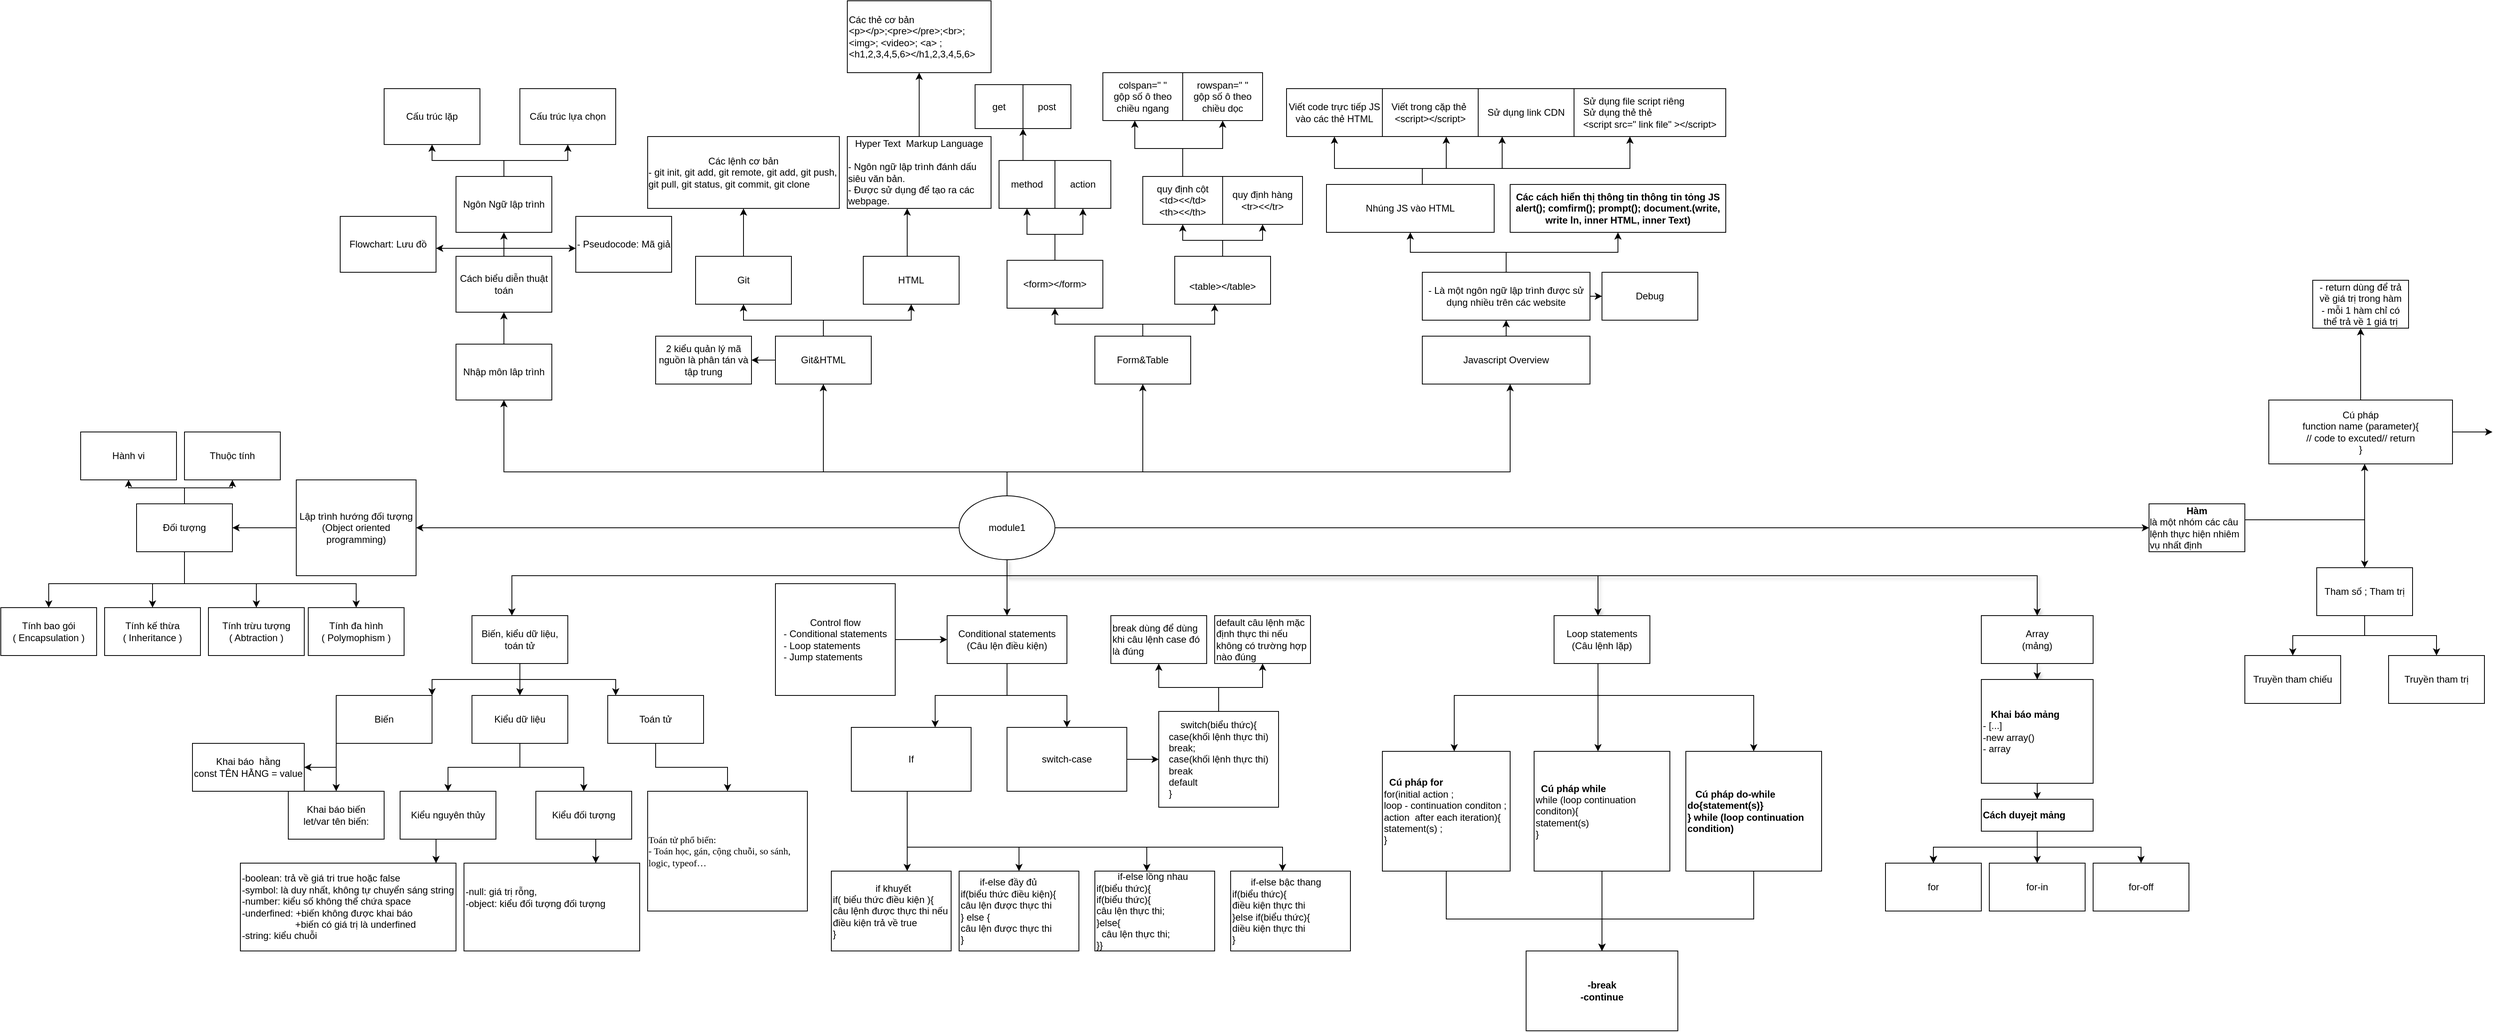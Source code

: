 <mxfile version="14.5.0" type="device"><diagram id="dArQ06F05FRKb3-fOJso" name="Page-1"><mxGraphModel dx="1449" dy="1439" grid="1" gridSize="10" guides="1" tooltips="1" connect="1" arrows="1" fold="1" page="1" pageScale="1" pageWidth="850" pageHeight="1100" math="0" shadow="0"><root><mxCell id="0"/><mxCell id="1" parent="0"/><mxCell id="R5yWbUjBf2qRAXu1bmYj-3" value="" style="edgeStyle=orthogonalEdgeStyle;rounded=0;orthogonalLoop=1;jettySize=auto;html=1;" parent="1" source="R5yWbUjBf2qRAXu1bmYj-1" target="R5yWbUjBf2qRAXu1bmYj-2" edge="1"><mxGeometry relative="1" as="geometry"><Array as="points"><mxPoint x="410" y="430"/><mxPoint x="-220" y="430"/></Array></mxGeometry></mxCell><mxCell id="R5yWbUjBf2qRAXu1bmYj-7" value="" style="edgeStyle=orthogonalEdgeStyle;rounded=0;orthogonalLoop=1;jettySize=auto;html=1;" parent="1" source="R5yWbUjBf2qRAXu1bmYj-1" target="R5yWbUjBf2qRAXu1bmYj-6" edge="1"><mxGeometry relative="1" as="geometry"><Array as="points"><mxPoint x="410" y="430"/><mxPoint x="180" y="430"/></Array></mxGeometry></mxCell><mxCell id="okKQP7xe0A7Np5hLxcys-2" value="" style="edgeStyle=orthogonalEdgeStyle;rounded=0;orthogonalLoop=1;jettySize=auto;html=1;" parent="1" source="R5yWbUjBf2qRAXu1bmYj-1" target="okKQP7xe0A7Np5hLxcys-1" edge="1"><mxGeometry relative="1" as="geometry"><Array as="points"><mxPoint x="410" y="430"/><mxPoint x="580" y="430"/></Array></mxGeometry></mxCell><mxCell id="MzMRwrDEU3SbGuACU7ce-7" value="" style="edgeStyle=orthogonalEdgeStyle;rounded=0;orthogonalLoop=1;jettySize=auto;html=1;" parent="1" source="R5yWbUjBf2qRAXu1bmYj-1" target="MzMRwrDEU3SbGuACU7ce-6" edge="1"><mxGeometry relative="1" as="geometry"><Array as="points"><mxPoint x="410" y="430"/><mxPoint x="1040" y="430"/></Array></mxGeometry></mxCell><mxCell id="MzMRwrDEU3SbGuACU7ce-27" value="" style="edgeStyle=orthogonalEdgeStyle;rounded=0;orthogonalLoop=1;jettySize=auto;html=1;" parent="1" source="R5yWbUjBf2qRAXu1bmYj-1" target="MzMRwrDEU3SbGuACU7ce-26" edge="1"><mxGeometry relative="1" as="geometry"><Array as="points"><mxPoint x="410" y="560"/><mxPoint x="-210" y="560"/></Array></mxGeometry></mxCell><mxCell id="HvdvP5J2r8VKCuPf4MH--2" value="" style="edgeStyle=orthogonalEdgeStyle;rounded=0;orthogonalLoop=1;jettySize=auto;html=1;" parent="1" source="R5yWbUjBf2qRAXu1bmYj-1" target="HvdvP5J2r8VKCuPf4MH--1" edge="1"><mxGeometry relative="1" as="geometry"><Array as="points"><mxPoint x="410" y="640"/><mxPoint x="410" y="640"/></Array></mxGeometry></mxCell><mxCell id="HvdvP5J2r8VKCuPf4MH--30" value="" style="edgeStyle=orthogonalEdgeStyle;rounded=0;orthogonalLoop=1;jettySize=auto;html=1;shadow=1;" parent="1" source="R5yWbUjBf2qRAXu1bmYj-1" target="HvdvP5J2r8VKCuPf4MH--29" edge="1"><mxGeometry relative="1" as="geometry"><Array as="points"><mxPoint x="410" y="560"/><mxPoint x="1150" y="560"/></Array></mxGeometry></mxCell><mxCell id="f7xHSMohINSbOiRz0e34-20" value="" style="edgeStyle=orthogonalEdgeStyle;rounded=0;orthogonalLoop=1;jettySize=auto;html=1;shadow=1;" parent="1" source="R5yWbUjBf2qRAXu1bmYj-1" target="f7xHSMohINSbOiRz0e34-19" edge="1"><mxGeometry relative="1" as="geometry"><Array as="points"><mxPoint x="410" y="560"/><mxPoint x="1700" y="560"/></Array></mxGeometry></mxCell><mxCell id="WXVWJ0nkDpUgSFsUFDf3-12" value="" style="edgeStyle=orthogonalEdgeStyle;rounded=0;orthogonalLoop=1;jettySize=auto;html=1;" parent="1" source="R5yWbUjBf2qRAXu1bmYj-1" target="WXVWJ0nkDpUgSFsUFDf3-11" edge="1"><mxGeometry relative="1" as="geometry"/></mxCell><mxCell id="WXVWJ0nkDpUgSFsUFDf3-17" value="" style="edgeStyle=orthogonalEdgeStyle;rounded=0;orthogonalLoop=1;jettySize=auto;html=1;" parent="1" source="R5yWbUjBf2qRAXu1bmYj-1" target="WXVWJ0nkDpUgSFsUFDf3-16" edge="1"><mxGeometry relative="1" as="geometry"/></mxCell><mxCell id="R5yWbUjBf2qRAXu1bmYj-1" value="module1" style="ellipse;whiteSpace=wrap;html=1;" parent="1" vertex="1"><mxGeometry x="350" y="460" width="120" height="80" as="geometry"/></mxCell><mxCell id="R5yWbUjBf2qRAXu1bmYj-9" value="" style="edgeStyle=orthogonalEdgeStyle;rounded=0;orthogonalLoop=1;jettySize=auto;html=1;" parent="1" source="R5yWbUjBf2qRAXu1bmYj-2" target="R5yWbUjBf2qRAXu1bmYj-8" edge="1"><mxGeometry relative="1" as="geometry"/></mxCell><mxCell id="R5yWbUjBf2qRAXu1bmYj-2" value="Nhập môn lâp trình" style="whiteSpace=wrap;html=1;" parent="1" vertex="1"><mxGeometry x="-280" y="270" width="120" height="70" as="geometry"/></mxCell><mxCell id="R5yWbUjBf2qRAXu1bmYj-24" value="" style="edgeStyle=orthogonalEdgeStyle;rounded=0;orthogonalLoop=1;jettySize=auto;html=1;" parent="1" source="R5yWbUjBf2qRAXu1bmYj-6" target="R5yWbUjBf2qRAXu1bmYj-23" edge="1"><mxGeometry relative="1" as="geometry"/></mxCell><mxCell id="R5yWbUjBf2qRAXu1bmYj-26" value="" style="edgeStyle=orthogonalEdgeStyle;rounded=0;orthogonalLoop=1;jettySize=auto;html=1;" parent="1" source="R5yWbUjBf2qRAXu1bmYj-6" target="R5yWbUjBf2qRAXu1bmYj-25" edge="1"><mxGeometry relative="1" as="geometry"/></mxCell><mxCell id="R5yWbUjBf2qRAXu1bmYj-28" value="" style="edgeStyle=orthogonalEdgeStyle;rounded=0;orthogonalLoop=1;jettySize=auto;html=1;" parent="1" source="R5yWbUjBf2qRAXu1bmYj-6" target="R5yWbUjBf2qRAXu1bmYj-27" edge="1"><mxGeometry relative="1" as="geometry"/></mxCell><mxCell id="R5yWbUjBf2qRAXu1bmYj-6" value="Git&amp;amp;HTML" style="whiteSpace=wrap;html=1;" parent="1" vertex="1"><mxGeometry x="120" y="260" width="120" height="60" as="geometry"/></mxCell><mxCell id="R5yWbUjBf2qRAXu1bmYj-13" value="" style="edgeStyle=orthogonalEdgeStyle;rounded=0;orthogonalLoop=1;jettySize=auto;html=1;" parent="1" source="R5yWbUjBf2qRAXu1bmYj-8" target="R5yWbUjBf2qRAXu1bmYj-12" edge="1"><mxGeometry relative="1" as="geometry"><Array as="points"><mxPoint x="-220" y="150"/></Array></mxGeometry></mxCell><mxCell id="R5yWbUjBf2qRAXu1bmYj-15" value="" style="edgeStyle=orthogonalEdgeStyle;rounded=0;orthogonalLoop=1;jettySize=auto;html=1;" parent="1" source="R5yWbUjBf2qRAXu1bmYj-8" target="R5yWbUjBf2qRAXu1bmYj-14" edge="1"><mxGeometry relative="1" as="geometry"/></mxCell><mxCell id="R5yWbUjBf2qRAXu1bmYj-17" value="" style="edgeStyle=orthogonalEdgeStyle;rounded=0;orthogonalLoop=1;jettySize=auto;html=1;" parent="1" source="R5yWbUjBf2qRAXu1bmYj-8" target="R5yWbUjBf2qRAXu1bmYj-16" edge="1"><mxGeometry relative="1" as="geometry"><Array as="points"><mxPoint x="-220" y="150"/></Array></mxGeometry></mxCell><mxCell id="R5yWbUjBf2qRAXu1bmYj-8" value="Cách biểu diễn thuật toán" style="whiteSpace=wrap;html=1;" parent="1" vertex="1"><mxGeometry x="-280" y="160" width="120" height="70" as="geometry"/></mxCell><mxCell id="R5yWbUjBf2qRAXu1bmYj-12" value="Flowchart: Lưu đồ" style="whiteSpace=wrap;html=1;" parent="1" vertex="1"><mxGeometry x="-425" y="110" width="120" height="70" as="geometry"/></mxCell><mxCell id="R5yWbUjBf2qRAXu1bmYj-19" value="" style="edgeStyle=orthogonalEdgeStyle;rounded=0;orthogonalLoop=1;jettySize=auto;html=1;" parent="1" source="R5yWbUjBf2qRAXu1bmYj-14" target="R5yWbUjBf2qRAXu1bmYj-18" edge="1"><mxGeometry relative="1" as="geometry"/></mxCell><mxCell id="R5yWbUjBf2qRAXu1bmYj-22" value="" style="edgeStyle=orthogonalEdgeStyle;rounded=0;orthogonalLoop=1;jettySize=auto;html=1;" parent="1" source="R5yWbUjBf2qRAXu1bmYj-14" target="R5yWbUjBf2qRAXu1bmYj-21" edge="1"><mxGeometry relative="1" as="geometry"/></mxCell><mxCell id="R5yWbUjBf2qRAXu1bmYj-14" value="Ngôn Ngữ lập trình" style="whiteSpace=wrap;html=1;" parent="1" vertex="1"><mxGeometry x="-280" y="60" width="120" height="70" as="geometry"/></mxCell><mxCell id="R5yWbUjBf2qRAXu1bmYj-16" value="- Pseudocode: Mã giả" style="whiteSpace=wrap;html=1;" parent="1" vertex="1"><mxGeometry x="-130" y="110" width="120" height="70" as="geometry"/></mxCell><mxCell id="R5yWbUjBf2qRAXu1bmYj-18" value="Cấu trúc lặp" style="whiteSpace=wrap;html=1;" parent="1" vertex="1"><mxGeometry x="-370" y="-50" width="120" height="70" as="geometry"/></mxCell><mxCell id="R5yWbUjBf2qRAXu1bmYj-21" value="Cấu trúc lựa chọn" style="whiteSpace=wrap;html=1;" parent="1" vertex="1"><mxGeometry x="-200" y="-50" width="120" height="70" as="geometry"/></mxCell><mxCell id="R5yWbUjBf2qRAXu1bmYj-30" value="" style="edgeStyle=orthogonalEdgeStyle;rounded=0;orthogonalLoop=1;jettySize=auto;html=1;" parent="1" source="R5yWbUjBf2qRAXu1bmYj-23" target="R5yWbUjBf2qRAXu1bmYj-29" edge="1"><mxGeometry relative="1" as="geometry"/></mxCell><mxCell id="R5yWbUjBf2qRAXu1bmYj-23" value="Git" style="whiteSpace=wrap;html=1;" parent="1" vertex="1"><mxGeometry x="20" y="160" width="120" height="60" as="geometry"/></mxCell><mxCell id="R5yWbUjBf2qRAXu1bmYj-32" value="" style="edgeStyle=orthogonalEdgeStyle;rounded=0;orthogonalLoop=1;jettySize=auto;html=1;" parent="1" source="R5yWbUjBf2qRAXu1bmYj-25" target="R5yWbUjBf2qRAXu1bmYj-31" edge="1"><mxGeometry relative="1" as="geometry"><Array as="points"><mxPoint x="285" y="150"/><mxPoint x="285" y="150"/></Array></mxGeometry></mxCell><mxCell id="R5yWbUjBf2qRAXu1bmYj-25" value="HTML" style="whiteSpace=wrap;html=1;" parent="1" vertex="1"><mxGeometry x="230" y="160" width="120" height="60" as="geometry"/></mxCell><mxCell id="R5yWbUjBf2qRAXu1bmYj-27" value="2 kiểu quản lý mã nguồn là phân tán và tập trung" style="whiteSpace=wrap;html=1;" parent="1" vertex="1"><mxGeometry x="-30" y="260" width="120" height="60" as="geometry"/></mxCell><mxCell id="R5yWbUjBf2qRAXu1bmYj-29" value="Các lệnh cơ bản&lt;br&gt;&lt;div style=&quot;text-align: left&quot;&gt;&lt;span&gt;- git init, git add, git remote, git add, git push, git pull, git status, git commit, git clone&lt;/span&gt;&lt;/div&gt;" style="whiteSpace=wrap;html=1;" parent="1" vertex="1"><mxGeometry x="-40" y="10" width="240" height="90" as="geometry"/></mxCell><mxCell id="R5yWbUjBf2qRAXu1bmYj-34" value="" style="edgeStyle=orthogonalEdgeStyle;rounded=0;orthogonalLoop=1;jettySize=auto;html=1;" parent="1" source="R5yWbUjBf2qRAXu1bmYj-31" target="R5yWbUjBf2qRAXu1bmYj-33" edge="1"><mxGeometry relative="1" as="geometry"/></mxCell><mxCell id="R5yWbUjBf2qRAXu1bmYj-31" value="Hyper Text&amp;nbsp; Markup Language&lt;br&gt;&lt;br&gt;&lt;div style=&quot;text-align: left&quot;&gt;&lt;span&gt;- Ngôn ngữ lập trình đánh dấu siêu văn bản.&lt;/span&gt;&lt;/div&gt;&lt;div style=&quot;text-align: left&quot;&gt;&lt;span&gt;- Được sử dụng để tạo ra các webpage.&lt;/span&gt;&lt;/div&gt;" style="whiteSpace=wrap;html=1;" parent="1" vertex="1"><mxGeometry x="210" y="10" width="180" height="90" as="geometry"/></mxCell><mxCell id="R5yWbUjBf2qRAXu1bmYj-33" value="Các thẻ cơ bản&lt;br&gt;&amp;lt;p&amp;gt;&amp;lt;/p&amp;gt;;&amp;lt;pre&amp;gt;&amp;lt;/pre&amp;gt;;&amp;lt;br&amp;gt;;&amp;lt;img&amp;gt;; &amp;lt;video&amp;gt;; &amp;lt;a&amp;gt; ; &amp;lt;h1,2,3,4,5,6&amp;gt;&amp;lt;/h1,2,3,4,5,6&amp;gt;" style="whiteSpace=wrap;html=1;align=left;" parent="1" vertex="1"><mxGeometry x="210" y="-160" width="180" height="90" as="geometry"/></mxCell><mxCell id="okKQP7xe0A7Np5hLxcys-4" value="" style="edgeStyle=orthogonalEdgeStyle;rounded=0;orthogonalLoop=1;jettySize=auto;html=1;" parent="1" source="okKQP7xe0A7Np5hLxcys-1" target="okKQP7xe0A7Np5hLxcys-3" edge="1"><mxGeometry relative="1" as="geometry"><Array as="points"><mxPoint x="580" y="245"/><mxPoint x="470" y="245"/></Array></mxGeometry></mxCell><mxCell id="okKQP7xe0A7Np5hLxcys-6" value="" style="edgeStyle=orthogonalEdgeStyle;rounded=0;orthogonalLoop=1;jettySize=auto;html=1;" parent="1" source="okKQP7xe0A7Np5hLxcys-1" target="okKQP7xe0A7Np5hLxcys-5" edge="1"><mxGeometry relative="1" as="geometry"><Array as="points"><mxPoint x="580" y="245"/><mxPoint x="670" y="245"/></Array></mxGeometry></mxCell><mxCell id="okKQP7xe0A7Np5hLxcys-1" value="Form&amp;amp;Table" style="whiteSpace=wrap;html=1;" parent="1" vertex="1"><mxGeometry x="520" y="260" width="120" height="60" as="geometry"/></mxCell><mxCell id="okKQP7xe0A7Np5hLxcys-8" value="" style="edgeStyle=orthogonalEdgeStyle;rounded=0;orthogonalLoop=1;jettySize=auto;html=1;" parent="1" source="okKQP7xe0A7Np5hLxcys-3" target="okKQP7xe0A7Np5hLxcys-7" edge="1"><mxGeometry relative="1" as="geometry"/></mxCell><mxCell id="okKQP7xe0A7Np5hLxcys-20" value="" style="edgeStyle=orthogonalEdgeStyle;rounded=0;orthogonalLoop=1;jettySize=auto;html=1;" parent="1" source="okKQP7xe0A7Np5hLxcys-3" target="okKQP7xe0A7Np5hLxcys-19" edge="1"><mxGeometry relative="1" as="geometry"/></mxCell><mxCell id="okKQP7xe0A7Np5hLxcys-3" value="&amp;lt;form&amp;gt;&amp;lt;/form&amp;gt;" style="whiteSpace=wrap;html=1;" parent="1" vertex="1"><mxGeometry x="410" y="165" width="120" height="60" as="geometry"/></mxCell><mxCell id="okKQP7xe0A7Np5hLxcys-25" value="" style="edgeStyle=orthogonalEdgeStyle;rounded=0;orthogonalLoop=1;jettySize=auto;html=1;" parent="1" source="okKQP7xe0A7Np5hLxcys-5" target="okKQP7xe0A7Np5hLxcys-24" edge="1"><mxGeometry relative="1" as="geometry"/></mxCell><mxCell id="okKQP7xe0A7Np5hLxcys-27" value="" style="edgeStyle=orthogonalEdgeStyle;rounded=0;orthogonalLoop=1;jettySize=auto;html=1;" parent="1" source="okKQP7xe0A7Np5hLxcys-5" target="okKQP7xe0A7Np5hLxcys-26" edge="1"><mxGeometry relative="1" as="geometry"/></mxCell><mxCell id="okKQP7xe0A7Np5hLxcys-5" value="&lt;br&gt;&amp;lt;table&amp;gt;&amp;lt;/table&amp;gt;" style="whiteSpace=wrap;html=1;" parent="1" vertex="1"><mxGeometry x="620" y="160" width="120" height="60" as="geometry"/></mxCell><mxCell id="okKQP7xe0A7Np5hLxcys-10" value="" style="edgeStyle=orthogonalEdgeStyle;rounded=0;orthogonalLoop=1;jettySize=auto;html=1;" parent="1" source="okKQP7xe0A7Np5hLxcys-7" target="okKQP7xe0A7Np5hLxcys-9" edge="1"><mxGeometry relative="1" as="geometry"><Array as="points"><mxPoint x="435" y="90"/><mxPoint x="435" y="90"/></Array></mxGeometry></mxCell><mxCell id="okKQP7xe0A7Np5hLxcys-7" value="method" style="whiteSpace=wrap;html=1;" parent="1" vertex="1"><mxGeometry x="400" y="40" width="70" height="60" as="geometry"/></mxCell><mxCell id="okKQP7xe0A7Np5hLxcys-9" value="get" style="whiteSpace=wrap;html=1;" parent="1" vertex="1"><mxGeometry x="370" y="-55" width="60" height="55" as="geometry"/></mxCell><mxCell id="okKQP7xe0A7Np5hLxcys-19" value="action" style="whiteSpace=wrap;html=1;" parent="1" vertex="1"><mxGeometry x="470" y="40" width="70" height="60" as="geometry"/></mxCell><mxCell id="okKQP7xe0A7Np5hLxcys-21" value="post" style="whiteSpace=wrap;html=1;" parent="1" vertex="1"><mxGeometry x="430" y="-55" width="60" height="55" as="geometry"/></mxCell><mxCell id="MzMRwrDEU3SbGuACU7ce-2" value="" style="edgeStyle=orthogonalEdgeStyle;rounded=0;orthogonalLoop=1;jettySize=auto;html=1;" parent="1" source="okKQP7xe0A7Np5hLxcys-24" target="MzMRwrDEU3SbGuACU7ce-1" edge="1"><mxGeometry relative="1" as="geometry"><Array as="points"><mxPoint x="630" y="25"/><mxPoint x="570" y="25"/></Array></mxGeometry></mxCell><mxCell id="MzMRwrDEU3SbGuACU7ce-5" value="" style="edgeStyle=orthogonalEdgeStyle;rounded=0;orthogonalLoop=1;jettySize=auto;html=1;" parent="1" source="okKQP7xe0A7Np5hLxcys-24" target="MzMRwrDEU3SbGuACU7ce-4" edge="1"><mxGeometry relative="1" as="geometry"/></mxCell><mxCell id="okKQP7xe0A7Np5hLxcys-24" value="quy định cột&lt;br&gt;&amp;lt;td&amp;gt;&amp;lt;&amp;lt;/td&amp;gt;&lt;br&gt;&amp;lt;th&amp;gt;&amp;lt;&amp;lt;/th&amp;gt;" style="whiteSpace=wrap;html=1;" parent="1" vertex="1"><mxGeometry x="580" y="60" width="100" height="60" as="geometry"/></mxCell><mxCell id="okKQP7xe0A7Np5hLxcys-26" value="quy định hàng&lt;br&gt;&amp;lt;tr&amp;gt;&amp;lt;&amp;lt;/tr&amp;gt;" style="whiteSpace=wrap;html=1;" parent="1" vertex="1"><mxGeometry x="680" y="60" width="100" height="60" as="geometry"/></mxCell><mxCell id="MzMRwrDEU3SbGuACU7ce-1" value="colspan=&quot; &quot;&lt;br&gt;gộp số ô theo chiều ngang" style="whiteSpace=wrap;html=1;" parent="1" vertex="1"><mxGeometry x="530" y="-70" width="100" height="60" as="geometry"/></mxCell><mxCell id="MzMRwrDEU3SbGuACU7ce-4" value="rowspan=&quot; &quot;&lt;br&gt;gộp số ô theo chiều dọc" style="whiteSpace=wrap;html=1;" parent="1" vertex="1"><mxGeometry x="630" y="-70" width="100" height="60" as="geometry"/></mxCell><mxCell id="MzMRwrDEU3SbGuACU7ce-11" value="" style="edgeStyle=orthogonalEdgeStyle;rounded=0;orthogonalLoop=1;jettySize=auto;html=1;" parent="1" source="MzMRwrDEU3SbGuACU7ce-6" target="MzMRwrDEU3SbGuACU7ce-10" edge="1"><mxGeometry relative="1" as="geometry"/></mxCell><mxCell id="MzMRwrDEU3SbGuACU7ce-6" value="Javascript Overview" style="whiteSpace=wrap;html=1;" parent="1" vertex="1"><mxGeometry x="930" y="260" width="210" height="60" as="geometry"/></mxCell><mxCell id="MzMRwrDEU3SbGuACU7ce-13" value="" style="edgeStyle=orthogonalEdgeStyle;rounded=0;orthogonalLoop=1;jettySize=auto;html=1;" parent="1" source="MzMRwrDEU3SbGuACU7ce-10" target="MzMRwrDEU3SbGuACU7ce-12" edge="1"><mxGeometry relative="1" as="geometry"/></mxCell><mxCell id="MzMRwrDEU3SbGuACU7ce-23" value="" style="edgeStyle=orthogonalEdgeStyle;rounded=0;orthogonalLoop=1;jettySize=auto;html=1;" parent="1" source="MzMRwrDEU3SbGuACU7ce-10" target="MzMRwrDEU3SbGuACU7ce-22" edge="1"><mxGeometry relative="1" as="geometry"/></mxCell><mxCell id="MzMRwrDEU3SbGuACU7ce-25" value="" style="edgeStyle=orthogonalEdgeStyle;rounded=0;orthogonalLoop=1;jettySize=auto;html=1;" parent="1" source="MzMRwrDEU3SbGuACU7ce-10" target="MzMRwrDEU3SbGuACU7ce-24" edge="1"><mxGeometry relative="1" as="geometry"/></mxCell><mxCell id="MzMRwrDEU3SbGuACU7ce-10" value="- Là một ngôn ngữ lập trình được sử dụng nhiều trên các website" style="whiteSpace=wrap;html=1;" parent="1" vertex="1"><mxGeometry x="930" y="180" width="210" height="60" as="geometry"/></mxCell><mxCell id="MzMRwrDEU3SbGuACU7ce-15" value="" style="edgeStyle=orthogonalEdgeStyle;rounded=0;orthogonalLoop=1;jettySize=auto;html=1;" parent="1" source="MzMRwrDEU3SbGuACU7ce-12" target="MzMRwrDEU3SbGuACU7ce-14" edge="1"><mxGeometry relative="1" as="geometry"><Array as="points"><mxPoint x="930" y="50"/><mxPoint x="820" y="50"/></Array></mxGeometry></mxCell><mxCell id="MzMRwrDEU3SbGuACU7ce-17" value="" style="edgeStyle=orthogonalEdgeStyle;rounded=0;orthogonalLoop=1;jettySize=auto;html=1;" parent="1" target="MzMRwrDEU3SbGuACU7ce-16" edge="1"><mxGeometry relative="1" as="geometry"><mxPoint x="930" y="60" as="sourcePoint"/><Array as="points"><mxPoint x="930" y="50"/><mxPoint x="960" y="50"/></Array></mxGeometry></mxCell><mxCell id="MzMRwrDEU3SbGuACU7ce-19" value="" style="edgeStyle=orthogonalEdgeStyle;rounded=0;orthogonalLoop=1;jettySize=auto;html=1;" parent="1" source="MzMRwrDEU3SbGuACU7ce-12" target="MzMRwrDEU3SbGuACU7ce-18" edge="1"><mxGeometry relative="1" as="geometry"><Array as="points"><mxPoint x="930" y="50"/><mxPoint x="1190" y="50"/></Array></mxGeometry></mxCell><mxCell id="MzMRwrDEU3SbGuACU7ce-21" value="" style="edgeStyle=orthogonalEdgeStyle;rounded=0;orthogonalLoop=1;jettySize=auto;html=1;" parent="1" source="MzMRwrDEU3SbGuACU7ce-12" target="MzMRwrDEU3SbGuACU7ce-20" edge="1"><mxGeometry relative="1" as="geometry"><Array as="points"><mxPoint x="930" y="50"/><mxPoint x="1030" y="50"/></Array></mxGeometry></mxCell><mxCell id="MzMRwrDEU3SbGuACU7ce-12" value="Nhúng JS vào HTML" style="whiteSpace=wrap;html=1;" parent="1" vertex="1"><mxGeometry x="810" y="70" width="210" height="60" as="geometry"/></mxCell><mxCell id="MzMRwrDEU3SbGuACU7ce-14" value="Viết code trực tiếp JS vào các thẻ HTML" style="whiteSpace=wrap;html=1;" parent="1" vertex="1"><mxGeometry x="760" y="-50" width="120" height="60" as="geometry"/></mxCell><mxCell id="MzMRwrDEU3SbGuACU7ce-16" value="Viết trong cặp thẻ&amp;nbsp;&lt;br&gt;&amp;lt;script&amp;gt;&amp;lt;/script&amp;gt;" style="whiteSpace=wrap;html=1;" parent="1" vertex="1"><mxGeometry x="880" y="-50" width="120" height="60" as="geometry"/></mxCell><mxCell id="MzMRwrDEU3SbGuACU7ce-18" value="&lt;div style=&quot;text-align: left&quot;&gt;&lt;span&gt;Sử dụng file script riêng&lt;/span&gt;&lt;/div&gt;&lt;div style=&quot;text-align: left&quot;&gt;&lt;span&gt;Sử dụng thẻ thẻ&amp;nbsp;&lt;/span&gt;&lt;/div&gt;&lt;div style=&quot;text-align: left&quot;&gt;&lt;span&gt;&amp;lt;script src=&quot; link file&quot; &amp;gt;&amp;lt;/script&amp;gt;&lt;/span&gt;&lt;/div&gt;" style="whiteSpace=wrap;html=1;" parent="1" vertex="1"><mxGeometry x="1120" y="-50" width="190" height="60" as="geometry"/></mxCell><mxCell id="MzMRwrDEU3SbGuACU7ce-20" value="Sử dụng link CDN" style="whiteSpace=wrap;html=1;" parent="1" vertex="1"><mxGeometry x="1000" y="-50" width="120" height="60" as="geometry"/></mxCell><mxCell id="MzMRwrDEU3SbGuACU7ce-22" value="&lt;b&gt;Các cách hiển thị thông tin thông tin tỏng JS&lt;br&gt;alert(); comfirm(); prompt(); document.(write, &lt;br&gt;write ln, inner HTML, inner Text)&lt;/b&gt;" style="whiteSpace=wrap;html=1;" parent="1" vertex="1"><mxGeometry x="1040" y="70" width="270" height="60" as="geometry"/></mxCell><mxCell id="MzMRwrDEU3SbGuACU7ce-24" value="Debug" style="whiteSpace=wrap;html=1;" parent="1" vertex="1"><mxGeometry x="1155" y="180" width="120" height="60" as="geometry"/></mxCell><mxCell id="MzMRwrDEU3SbGuACU7ce-29" value="" style="edgeStyle=orthogonalEdgeStyle;rounded=0;orthogonalLoop=1;jettySize=auto;html=1;" parent="1" source="MzMRwrDEU3SbGuACU7ce-26" target="MzMRwrDEU3SbGuACU7ce-28" edge="1"><mxGeometry relative="1" as="geometry"><Array as="points"><mxPoint x="-200" y="690"/><mxPoint x="-310" y="690"/></Array></mxGeometry></mxCell><mxCell id="P1woqAoaSvCDZZPFeQTi-2" value="" style="edgeStyle=orthogonalEdgeStyle;rounded=0;orthogonalLoop=1;jettySize=auto;html=1;" parent="1" source="MzMRwrDEU3SbGuACU7ce-26" target="P1woqAoaSvCDZZPFeQTi-1" edge="1"><mxGeometry relative="1" as="geometry"/></mxCell><mxCell id="P1woqAoaSvCDZZPFeQTi-4" value="" style="edgeStyle=orthogonalEdgeStyle;rounded=0;orthogonalLoop=1;jettySize=auto;html=1;" parent="1" source="MzMRwrDEU3SbGuACU7ce-26" target="P1woqAoaSvCDZZPFeQTi-3" edge="1"><mxGeometry relative="1" as="geometry"><Array as="points"><mxPoint x="-200" y="690"/><mxPoint x="-80" y="690"/></Array></mxGeometry></mxCell><mxCell id="MzMRwrDEU3SbGuACU7ce-26" value="Biến, kiểu dữ liệu, toán tử" style="whiteSpace=wrap;html=1;" parent="1" vertex="1"><mxGeometry x="-260" y="610" width="120" height="60" as="geometry"/></mxCell><mxCell id="P1woqAoaSvCDZZPFeQTi-6" value="" style="edgeStyle=orthogonalEdgeStyle;rounded=0;orthogonalLoop=1;jettySize=auto;html=1;" parent="1" source="MzMRwrDEU3SbGuACU7ce-28" target="P1woqAoaSvCDZZPFeQTi-5" edge="1"><mxGeometry relative="1" as="geometry"><Array as="points"><mxPoint x="-430" y="790"/><mxPoint x="-430" y="790"/></Array></mxGeometry></mxCell><mxCell id="P1woqAoaSvCDZZPFeQTi-10" value="" style="edgeStyle=orthogonalEdgeStyle;rounded=0;orthogonalLoop=1;jettySize=auto;html=1;" parent="1" source="MzMRwrDEU3SbGuACU7ce-28" target="P1woqAoaSvCDZZPFeQTi-9" edge="1"><mxGeometry relative="1" as="geometry"><Array as="points"><mxPoint x="-430" y="800"/></Array></mxGeometry></mxCell><mxCell id="MzMRwrDEU3SbGuACU7ce-28" value="Biến" style="whiteSpace=wrap;html=1;" parent="1" vertex="1"><mxGeometry x="-430" y="710" width="120" height="60" as="geometry"/></mxCell><mxCell id="P1woqAoaSvCDZZPFeQTi-8" value="" style="edgeStyle=orthogonalEdgeStyle;rounded=0;orthogonalLoop=1;jettySize=auto;html=1;" parent="1" source="P1woqAoaSvCDZZPFeQTi-1" target="P1woqAoaSvCDZZPFeQTi-7" edge="1"><mxGeometry relative="1" as="geometry"/></mxCell><mxCell id="P1woqAoaSvCDZZPFeQTi-15" value="" style="edgeStyle=orthogonalEdgeStyle;rounded=0;orthogonalLoop=1;jettySize=auto;html=1;" parent="1" source="P1woqAoaSvCDZZPFeQTi-1" target="P1woqAoaSvCDZZPFeQTi-14" edge="1"><mxGeometry relative="1" as="geometry"/></mxCell><mxCell id="P1woqAoaSvCDZZPFeQTi-1" value="Kiểu dữ liệu" style="whiteSpace=wrap;html=1;" parent="1" vertex="1"><mxGeometry x="-260" y="710" width="120" height="60" as="geometry"/></mxCell><mxCell id="P1woqAoaSvCDZZPFeQTi-20" value="" style="edgeStyle=orthogonalEdgeStyle;rounded=0;orthogonalLoop=1;jettySize=auto;html=1;" parent="1" source="P1woqAoaSvCDZZPFeQTi-3" target="P1woqAoaSvCDZZPFeQTi-19" edge="1"><mxGeometry relative="1" as="geometry"/></mxCell><mxCell id="P1woqAoaSvCDZZPFeQTi-3" value="Toán tử" style="whiteSpace=wrap;html=1;" parent="1" vertex="1"><mxGeometry x="-90" y="710" width="120" height="60" as="geometry"/></mxCell><mxCell id="P1woqAoaSvCDZZPFeQTi-5" value="Khai báo biến&lt;br&gt;let/var tên biến:" style="whiteSpace=wrap;html=1;" parent="1" vertex="1"><mxGeometry x="-490" y="830" width="120" height="60" as="geometry"/></mxCell><mxCell id="P1woqAoaSvCDZZPFeQTi-12" value="" style="edgeStyle=orthogonalEdgeStyle;rounded=0;orthogonalLoop=1;jettySize=auto;html=1;" parent="1" source="P1woqAoaSvCDZZPFeQTi-7" target="P1woqAoaSvCDZZPFeQTi-11" edge="1"><mxGeometry relative="1" as="geometry"><Array as="points"><mxPoint x="-305" y="900"/><mxPoint x="-305" y="900"/></Array></mxGeometry></mxCell><mxCell id="P1woqAoaSvCDZZPFeQTi-7" value="Kiểu nguyên thủy" style="whiteSpace=wrap;html=1;" parent="1" vertex="1"><mxGeometry x="-350" y="830" width="120" height="60" as="geometry"/></mxCell><mxCell id="P1woqAoaSvCDZZPFeQTi-9" value="Khai báo&amp;nbsp; hằng&lt;br&gt;const TÊN HẰNG = value" style="whiteSpace=wrap;html=1;" parent="1" vertex="1"><mxGeometry x="-610" y="770" width="140" height="60" as="geometry"/></mxCell><mxCell id="P1woqAoaSvCDZZPFeQTi-11" value="-boolean: trả về giá tri true hoặc false&lt;br&gt;-symbol: là duy nhất, không tự chuyển sáng string&lt;br&gt;-number: kiểu số không thể chứa space&lt;br&gt;-underfined: +biến không được khai báo&lt;br&gt;&amp;nbsp; &amp;nbsp; &amp;nbsp; &amp;nbsp; &amp;nbsp; &amp;nbsp; &amp;nbsp; &amp;nbsp; &amp;nbsp; &amp;nbsp; +biến có giá trị là underfined&lt;br&gt;-string: kiểu chuỗi" style="whiteSpace=wrap;html=1;align=left;" parent="1" vertex="1"><mxGeometry x="-550" y="920" width="270" height="110" as="geometry"/></mxCell><mxCell id="P1woqAoaSvCDZZPFeQTi-18" value="" style="edgeStyle=orthogonalEdgeStyle;rounded=0;orthogonalLoop=1;jettySize=auto;html=1;" parent="1" source="P1woqAoaSvCDZZPFeQTi-14" target="P1woqAoaSvCDZZPFeQTi-17" edge="1"><mxGeometry relative="1" as="geometry"><Array as="points"><mxPoint x="-105" y="900"/><mxPoint x="-105" y="900"/></Array></mxGeometry></mxCell><mxCell id="P1woqAoaSvCDZZPFeQTi-14" value="Kiểu đối tượng" style="whiteSpace=wrap;html=1;" parent="1" vertex="1"><mxGeometry x="-180" y="830" width="120" height="60" as="geometry"/></mxCell><mxCell id="P1woqAoaSvCDZZPFeQTi-17" value="&lt;div&gt;&lt;span&gt;-null: giá trị rỗng,&amp;nbsp;&lt;/span&gt;&lt;/div&gt;&lt;div&gt;&lt;span&gt;-object: kiểu đối tượng đối tượng&lt;/span&gt;&lt;/div&gt;" style="whiteSpace=wrap;html=1;align=left;strokeWidth=1;perimeterSpacing=0;spacingTop=-24;" parent="1" vertex="1"><mxGeometry x="-270" y="920" width="220" height="110" as="geometry"/></mxCell><mxCell id="P1woqAoaSvCDZZPFeQTi-19" value="&lt;div style=&quot;text-align: left&quot;&gt;&lt;font face=&quot;calibri&quot;&gt;Toán tử phổ biến:&lt;/font&gt;&lt;/div&gt;&lt;div style=&quot;text-align: left&quot;&gt;&lt;span style=&quot;font-family: &amp;#34;calibri&amp;#34;&quot;&gt;- Toán học, gán, cộng chuỗi, so sánh, logic,&amp;nbsp;&lt;/span&gt;&lt;span style=&quot;font-family: &amp;#34;calibri&amp;#34;&quot;&gt;typeof…&lt;/span&gt;&lt;/div&gt;" style="whiteSpace=wrap;html=1;" parent="1" vertex="1"><mxGeometry x="-40" y="830" width="200" height="150" as="geometry"/></mxCell><mxCell id="HvdvP5J2r8VKCuPf4MH--9" value="" style="edgeStyle=orthogonalEdgeStyle;rounded=0;orthogonalLoop=1;jettySize=auto;html=1;" parent="1" source="HvdvP5J2r8VKCuPf4MH--1" target="HvdvP5J2r8VKCuPf4MH--8" edge="1"><mxGeometry relative="1" as="geometry"><Array as="points"><mxPoint x="410" y="710"/><mxPoint x="320" y="710"/></Array></mxGeometry></mxCell><mxCell id="HvdvP5J2r8VKCuPf4MH--11" value="" style="edgeStyle=orthogonalEdgeStyle;rounded=0;orthogonalLoop=1;jettySize=auto;html=1;" parent="1" source="HvdvP5J2r8VKCuPf4MH--1" target="HvdvP5J2r8VKCuPf4MH--10" edge="1"><mxGeometry relative="1" as="geometry"><Array as="points"><mxPoint x="410" y="710"/></Array></mxGeometry></mxCell><mxCell id="HvdvP5J2r8VKCuPf4MH--1" value="Conditional statements&lt;br&gt;(Câu lện điều kiện)" style="whiteSpace=wrap;html=1;" parent="1" vertex="1"><mxGeometry x="335" y="610" width="150" height="60" as="geometry"/></mxCell><mxCell id="HvdvP5J2r8VKCuPf4MH--5" value="" style="edgeStyle=orthogonalEdgeStyle;rounded=0;orthogonalLoop=1;jettySize=auto;html=1;" parent="1" source="HvdvP5J2r8VKCuPf4MH--3" target="HvdvP5J2r8VKCuPf4MH--1" edge="1"><mxGeometry relative="1" as="geometry"/></mxCell><mxCell id="HvdvP5J2r8VKCuPf4MH--3" value="Control flow&lt;br&gt;&lt;div style=&quot;text-align: left&quot;&gt;- Conditional statements&lt;/div&gt;&lt;div style=&quot;text-align: left&quot;&gt;- Loop statements&lt;/div&gt;&lt;div style=&quot;text-align: left&quot;&gt;- Jump statements&lt;/div&gt;" style="whiteSpace=wrap;html=1;" parent="1" vertex="1"><mxGeometry x="120" y="570" width="150" height="140" as="geometry"/></mxCell><mxCell id="HvdvP5J2r8VKCuPf4MH--6" value="&lt;div style=&quot;text-align: center&quot;&gt;&lt;span&gt;&amp;nbsp;if khuyết&lt;/span&gt;&lt;/div&gt;if( biểu thức điều kiện ){ &lt;br&gt;câu lệnh được thực thi nếu điều kiện trả về true&lt;br&gt;}" style="whiteSpace=wrap;html=1;align=left;" parent="1" vertex="1"><mxGeometry x="190" y="930" width="150" height="100" as="geometry"/></mxCell><mxCell id="HvdvP5J2r8VKCuPf4MH--12" value="" style="edgeStyle=orthogonalEdgeStyle;rounded=0;orthogonalLoop=1;jettySize=auto;html=1;" parent="1" source="HvdvP5J2r8VKCuPf4MH--8" target="HvdvP5J2r8VKCuPf4MH--6" edge="1"><mxGeometry relative="1" as="geometry"><Array as="points"><mxPoint x="285" y="880"/><mxPoint x="285" y="880"/></Array></mxGeometry></mxCell><mxCell id="HvdvP5J2r8VKCuPf4MH--14" value="" style="edgeStyle=orthogonalEdgeStyle;rounded=0;orthogonalLoop=1;jettySize=auto;html=1;" parent="1" source="HvdvP5J2r8VKCuPf4MH--8" target="HvdvP5J2r8VKCuPf4MH--13" edge="1"><mxGeometry relative="1" as="geometry"><Array as="points"><mxPoint x="285" y="900"/><mxPoint x="425" y="900"/></Array></mxGeometry></mxCell><mxCell id="HvdvP5J2r8VKCuPf4MH--16" value="" style="edgeStyle=orthogonalEdgeStyle;rounded=0;orthogonalLoop=1;jettySize=auto;html=1;" parent="1" source="HvdvP5J2r8VKCuPf4MH--8" target="HvdvP5J2r8VKCuPf4MH--15" edge="1"><mxGeometry relative="1" as="geometry"><Array as="points"><mxPoint x="285" y="900"/><mxPoint x="585" y="900"/></Array></mxGeometry></mxCell><mxCell id="HvdvP5J2r8VKCuPf4MH--18" value="" style="edgeStyle=orthogonalEdgeStyle;rounded=0;orthogonalLoop=1;jettySize=auto;html=1;" parent="1" source="HvdvP5J2r8VKCuPf4MH--8" target="HvdvP5J2r8VKCuPf4MH--17" edge="1"><mxGeometry relative="1" as="geometry"><Array as="points"><mxPoint x="285" y="900"/><mxPoint x="755" y="900"/></Array></mxGeometry></mxCell><mxCell id="HvdvP5J2r8VKCuPf4MH--8" value="If" style="whiteSpace=wrap;html=1;" parent="1" vertex="1"><mxGeometry x="215" y="750" width="150" height="80" as="geometry"/></mxCell><mxCell id="HvdvP5J2r8VKCuPf4MH--21" value="" style="edgeStyle=orthogonalEdgeStyle;rounded=0;orthogonalLoop=1;jettySize=auto;html=1;" parent="1" source="HvdvP5J2r8VKCuPf4MH--10" target="HvdvP5J2r8VKCuPf4MH--20" edge="1"><mxGeometry relative="1" as="geometry"/></mxCell><mxCell id="HvdvP5J2r8VKCuPf4MH--10" value="switch-case&lt;br&gt;" style="whiteSpace=wrap;html=1;" parent="1" vertex="1"><mxGeometry x="410" y="750" width="150" height="80" as="geometry"/></mxCell><mxCell id="HvdvP5J2r8VKCuPf4MH--13" value="&lt;div style=&quot;text-align: center&quot;&gt;&lt;span&gt;if-else đầy đủ&lt;/span&gt;&lt;/div&gt;&lt;div style=&quot;text-align: center&quot;&gt;&lt;span&gt;if(biểu thức điều kiện){&lt;/span&gt;&lt;/div&gt;câu lện được thực thi&lt;br&gt;} else {&lt;br&gt;câu lện được thực thi&lt;br&gt;}" style="whiteSpace=wrap;html=1;align=left;" parent="1" vertex="1"><mxGeometry x="350" y="930" width="150" height="100" as="geometry"/></mxCell><mxCell id="HvdvP5J2r8VKCuPf4MH--15" value="&lt;div style=&quot;text-align: right&quot;&gt;&lt;span&gt;&amp;nbsp; &amp;nbsp; &amp;nbsp; &amp;nbsp; if-else lồng nhau&lt;/span&gt;&lt;/div&gt;&lt;div&gt;&lt;span&gt;if(biểu thức){&lt;/span&gt;&lt;/div&gt;if(biểu thức){&lt;br&gt;câu lện thực thi;&lt;br&gt;}else{&lt;br&gt;&amp;nbsp; câu lện thực thi;&lt;br&gt;}}" style="whiteSpace=wrap;html=1;align=left;" parent="1" vertex="1"><mxGeometry x="520" y="930" width="150" height="100" as="geometry"/></mxCell><mxCell id="HvdvP5J2r8VKCuPf4MH--17" value="&lt;div style=&quot;text-align: center&quot;&gt;&lt;span&gt;&amp;nbsp; &amp;nbsp; &amp;nbsp; &amp;nbsp;if-else bậc thang&amp;nbsp;&lt;/span&gt;&lt;/div&gt;&lt;div&gt;&lt;span&gt;if(biểu thức){&lt;/span&gt;&lt;/div&gt;&lt;div&gt;&lt;span&gt;điều kiện thực thi&lt;/span&gt;&lt;/div&gt;&lt;div&gt;&lt;span&gt;}else if(biểu thức){&lt;/span&gt;&lt;/div&gt;&lt;div&gt;&lt;span&gt;diều kiện thực thi&lt;/span&gt;&lt;/div&gt;&lt;div&gt;&lt;span&gt;}&lt;/span&gt;&lt;/div&gt;" style="whiteSpace=wrap;html=1;align=left;" parent="1" vertex="1"><mxGeometry x="690" y="930" width="150" height="100" as="geometry"/></mxCell><mxCell id="HvdvP5J2r8VKCuPf4MH--25" value="" style="edgeStyle=orthogonalEdgeStyle;rounded=0;orthogonalLoop=1;jettySize=auto;html=1;" parent="1" source="HvdvP5J2r8VKCuPf4MH--20" target="HvdvP5J2r8VKCuPf4MH--24" edge="1"><mxGeometry relative="1" as="geometry"/></mxCell><mxCell id="HvdvP5J2r8VKCuPf4MH--27" value="" style="edgeStyle=orthogonalEdgeStyle;rounded=0;orthogonalLoop=1;jettySize=auto;html=1;" parent="1" source="HvdvP5J2r8VKCuPf4MH--20" target="HvdvP5J2r8VKCuPf4MH--26" edge="1"><mxGeometry relative="1" as="geometry"/></mxCell><mxCell id="HvdvP5J2r8VKCuPf4MH--20" value="switch(biểu thức){&lt;br&gt;case(khối lệnh thực thi)&lt;br&gt;&lt;div style=&quot;text-align: left&quot;&gt;&lt;span&gt;break;&lt;/span&gt;&lt;/div&gt;case(khối lệnh thực thi)&lt;br&gt;&lt;div style=&quot;text-align: left&quot;&gt;&lt;span&gt;break&lt;/span&gt;&lt;/div&gt;&lt;div style=&quot;text-align: left&quot;&gt;&lt;span&gt;default&lt;/span&gt;&lt;/div&gt;&lt;div style=&quot;text-align: left&quot;&gt;&lt;span&gt;}&lt;/span&gt;&lt;/div&gt;" style="whiteSpace=wrap;html=1;" parent="1" vertex="1"><mxGeometry x="600" y="730" width="150" height="120" as="geometry"/></mxCell><mxCell id="HvdvP5J2r8VKCuPf4MH--24" value="break dùng để dùng khi câu lệnh case đó là đúng" style="whiteSpace=wrap;html=1;align=left;" parent="1" vertex="1"><mxGeometry x="540" y="610" width="120" height="60" as="geometry"/></mxCell><mxCell id="HvdvP5J2r8VKCuPf4MH--26" value="default câu lệnh mặc định thực thi nếu không có trường hợp nào đúng" style="whiteSpace=wrap;html=1;align=left;" parent="1" vertex="1"><mxGeometry x="670" y="610" width="120" height="60" as="geometry"/></mxCell><mxCell id="f7xHSMohINSbOiRz0e34-10" value="" style="edgeStyle=orthogonalEdgeStyle;rounded=0;orthogonalLoop=1;jettySize=auto;html=1;" parent="1" source="HvdvP5J2r8VKCuPf4MH--29" target="f7xHSMohINSbOiRz0e34-9" edge="1"><mxGeometry relative="1" as="geometry"><Array as="points"><mxPoint x="1150" y="710"/><mxPoint x="970" y="710"/></Array></mxGeometry></mxCell><mxCell id="f7xHSMohINSbOiRz0e34-12" value="" style="edgeStyle=orthogonalEdgeStyle;rounded=0;orthogonalLoop=1;jettySize=auto;html=1;" parent="1" source="HvdvP5J2r8VKCuPf4MH--29" target="f7xHSMohINSbOiRz0e34-11" edge="1"><mxGeometry relative="1" as="geometry"><Array as="points"><mxPoint x="1150" y="710"/><mxPoint x="1345" y="710"/></Array></mxGeometry></mxCell><mxCell id="f7xHSMohINSbOiRz0e34-14" value="" style="edgeStyle=orthogonalEdgeStyle;rounded=0;orthogonalLoop=1;jettySize=auto;html=1;" parent="1" source="HvdvP5J2r8VKCuPf4MH--29" target="f7xHSMohINSbOiRz0e34-13" edge="1"><mxGeometry relative="1" as="geometry"><Array as="points"><mxPoint x="1150" y="750"/><mxPoint x="1150" y="750"/></Array></mxGeometry></mxCell><mxCell id="HvdvP5J2r8VKCuPf4MH--29" value="Loop statements&lt;br&gt;(Câu lệnh lặp)" style="whiteSpace=wrap;html=1;" parent="1" vertex="1"><mxGeometry x="1095" y="610" width="120" height="60" as="geometry"/></mxCell><mxCell id="f7xHSMohINSbOiRz0e34-17" value="" style="edgeStyle=orthogonalEdgeStyle;rounded=0;orthogonalLoop=1;jettySize=auto;html=1;" parent="1" source="f7xHSMohINSbOiRz0e34-9" target="f7xHSMohINSbOiRz0e34-15" edge="1"><mxGeometry relative="1" as="geometry"><Array as="points"><mxPoint x="960" y="990"/><mxPoint x="1155" y="990"/></Array></mxGeometry></mxCell><mxCell id="f7xHSMohINSbOiRz0e34-9" value="&amp;nbsp; &lt;b&gt;Cú pháp for&lt;/b&gt;&lt;br&gt;&lt;div&gt;for(initial action ;&amp;nbsp;&lt;/div&gt;&lt;div&gt;loop - continuation conditon ; action&amp;nbsp; after each iteration){&lt;/div&gt;&lt;div&gt;statement(s) ;&lt;/div&gt;&lt;div&gt;}&lt;/div&gt;&lt;div&gt;&lt;/div&gt;" style="whiteSpace=wrap;html=1;align=left;" parent="1" vertex="1"><mxGeometry x="880" y="780" width="160" height="150" as="geometry"/></mxCell><mxCell id="f7xHSMohINSbOiRz0e34-18" value="" style="edgeStyle=orthogonalEdgeStyle;rounded=0;orthogonalLoop=1;jettySize=auto;html=1;" parent="1" source="f7xHSMohINSbOiRz0e34-11" target="f7xHSMohINSbOiRz0e34-15" edge="1"><mxGeometry relative="1" as="geometry"><Array as="points"><mxPoint x="1345" y="990"/><mxPoint x="1155" y="990"/></Array></mxGeometry></mxCell><mxCell id="f7xHSMohINSbOiRz0e34-11" value="&lt;b&gt;&amp;nbsp; &amp;nbsp;Cú pháp do-while&lt;br&gt;do{statement(s)}&lt;br&gt;} while (loop continuation condition)&lt;br&gt;&lt;/b&gt;" style="whiteSpace=wrap;html=1;align=left;" parent="1" vertex="1"><mxGeometry x="1260" y="780" width="170" height="150" as="geometry"/></mxCell><mxCell id="f7xHSMohINSbOiRz0e34-16" value="" style="edgeStyle=orthogonalEdgeStyle;rounded=0;orthogonalLoop=1;jettySize=auto;html=1;" parent="1" source="f7xHSMohINSbOiRz0e34-13" target="f7xHSMohINSbOiRz0e34-15" edge="1"><mxGeometry relative="1" as="geometry"/></mxCell><mxCell id="f7xHSMohINSbOiRz0e34-13" value="&lt;b&gt;&amp;nbsp; Cú pháp while&lt;/b&gt;&lt;br&gt;while (loop continuation conditon){&lt;br&gt;statement(s)&lt;br&gt;}" style="whiteSpace=wrap;html=1;align=left;" parent="1" vertex="1"><mxGeometry x="1070" y="780" width="170" height="150" as="geometry"/></mxCell><mxCell id="f7xHSMohINSbOiRz0e34-15" value="&lt;b&gt;-break&lt;br&gt;-continue&lt;br&gt;&lt;/b&gt;" style="whiteSpace=wrap;html=1;align=center;" parent="1" vertex="1"><mxGeometry x="1060" y="1030" width="190" height="100" as="geometry"/></mxCell><mxCell id="f7xHSMohINSbOiRz0e34-22" value="" style="edgeStyle=orthogonalEdgeStyle;rounded=0;orthogonalLoop=1;jettySize=auto;html=1;shadow=1;" parent="1" source="f7xHSMohINSbOiRz0e34-19" target="f7xHSMohINSbOiRz0e34-21" edge="1"><mxGeometry relative="1" as="geometry"/></mxCell><mxCell id="f7xHSMohINSbOiRz0e34-19" value="Array&lt;br&gt;(mảng)" style="whiteSpace=wrap;html=1;" parent="1" vertex="1"><mxGeometry x="1630" y="610" width="140" height="60" as="geometry"/></mxCell><mxCell id="WXVWJ0nkDpUgSFsUFDf3-2" value="" style="edgeStyle=orthogonalEdgeStyle;rounded=0;orthogonalLoop=1;jettySize=auto;html=1;" parent="1" source="f7xHSMohINSbOiRz0e34-21" target="WXVWJ0nkDpUgSFsUFDf3-1" edge="1"><mxGeometry relative="1" as="geometry"/></mxCell><mxCell id="f7xHSMohINSbOiRz0e34-21" value="&lt;div&gt;&lt;span&gt;&lt;b&gt;&amp;nbsp; &amp;nbsp;Khai báo mảng&lt;/b&gt;&lt;/span&gt;&lt;/div&gt;&lt;div&gt;&lt;span&gt;- [...]&lt;/span&gt;&lt;/div&gt;&lt;div&gt;&lt;span&gt;-new array()&lt;/span&gt;&lt;/div&gt;&lt;div&gt;&lt;span&gt;- array&lt;/span&gt;&lt;/div&gt;" style="whiteSpace=wrap;html=1;align=left;" parent="1" vertex="1"><mxGeometry x="1630" y="690" width="140" height="130" as="geometry"/></mxCell><mxCell id="WXVWJ0nkDpUgSFsUFDf3-4" value="" style="edgeStyle=orthogonalEdgeStyle;rounded=0;orthogonalLoop=1;jettySize=auto;html=1;" parent="1" source="WXVWJ0nkDpUgSFsUFDf3-1" target="WXVWJ0nkDpUgSFsUFDf3-3" edge="1"><mxGeometry relative="1" as="geometry"/></mxCell><mxCell id="WXVWJ0nkDpUgSFsUFDf3-5" value="" style="edgeStyle=orthogonalEdgeStyle;rounded=0;orthogonalLoop=1;jettySize=auto;html=1;" parent="1" source="WXVWJ0nkDpUgSFsUFDf3-1" target="WXVWJ0nkDpUgSFsUFDf3-3" edge="1"><mxGeometry relative="1" as="geometry"/></mxCell><mxCell id="WXVWJ0nkDpUgSFsUFDf3-6" value="" style="edgeStyle=orthogonalEdgeStyle;rounded=0;orthogonalLoop=1;jettySize=auto;html=1;" parent="1" source="WXVWJ0nkDpUgSFsUFDf3-1" target="WXVWJ0nkDpUgSFsUFDf3-3" edge="1"><mxGeometry relative="1" as="geometry"/></mxCell><mxCell id="WXVWJ0nkDpUgSFsUFDf3-8" value="" style="edgeStyle=orthogonalEdgeStyle;rounded=0;orthogonalLoop=1;jettySize=auto;html=1;" parent="1" source="WXVWJ0nkDpUgSFsUFDf3-1" target="WXVWJ0nkDpUgSFsUFDf3-7" edge="1"><mxGeometry relative="1" as="geometry"/></mxCell><mxCell id="WXVWJ0nkDpUgSFsUFDf3-10" value="" style="edgeStyle=orthogonalEdgeStyle;rounded=0;orthogonalLoop=1;jettySize=auto;html=1;" parent="1" source="WXVWJ0nkDpUgSFsUFDf3-1" target="WXVWJ0nkDpUgSFsUFDf3-9" edge="1"><mxGeometry relative="1" as="geometry"/></mxCell><mxCell id="WXVWJ0nkDpUgSFsUFDf3-1" value="&lt;b&gt;Cách duyejt mảng&lt;/b&gt;" style="whiteSpace=wrap;html=1;align=left;" parent="1" vertex="1"><mxGeometry x="1630" y="840" width="140" height="40" as="geometry"/></mxCell><mxCell id="WXVWJ0nkDpUgSFsUFDf3-3" value="for" style="whiteSpace=wrap;html=1;align=center;" parent="1" vertex="1"><mxGeometry x="1510" y="920" width="120" height="60" as="geometry"/></mxCell><mxCell id="WXVWJ0nkDpUgSFsUFDf3-7" value="for-in" style="whiteSpace=wrap;html=1;align=center;" parent="1" vertex="1"><mxGeometry x="1640" y="920" width="120" height="60" as="geometry"/></mxCell><mxCell id="WXVWJ0nkDpUgSFsUFDf3-9" value="for-off" style="whiteSpace=wrap;html=1;align=center;" parent="1" vertex="1"><mxGeometry x="1770" y="920" width="120" height="60" as="geometry"/></mxCell><mxCell id="rJK7YT0MV-J6U40pe93t-2" value="" style="edgeStyle=orthogonalEdgeStyle;rounded=0;orthogonalLoop=1;jettySize=auto;html=1;" edge="1" parent="1" source="WXVWJ0nkDpUgSFsUFDf3-11" target="rJK7YT0MV-J6U40pe93t-1"><mxGeometry relative="1" as="geometry"><Array as="points"><mxPoint x="2110" y="490"/></Array></mxGeometry></mxCell><mxCell id="rJK7YT0MV-J6U40pe93t-4" value="" style="edgeStyle=orthogonalEdgeStyle;rounded=0;orthogonalLoop=1;jettySize=auto;html=1;" edge="1" parent="1" source="WXVWJ0nkDpUgSFsUFDf3-11" target="rJK7YT0MV-J6U40pe93t-3"><mxGeometry relative="1" as="geometry"><Array as="points"><mxPoint x="2110" y="490"/></Array></mxGeometry></mxCell><mxCell id="WXVWJ0nkDpUgSFsUFDf3-11" value="&lt;b&gt;Hàm&lt;/b&gt;&lt;br&gt;&lt;div style=&quot;text-align: left&quot;&gt;&lt;span&gt;là một nhóm các câu lệnh thực hiện nhiêm vụ nhất định&lt;/span&gt;&lt;/div&gt;" style="whiteSpace=wrap;html=1;" parent="1" vertex="1"><mxGeometry x="1840" y="470" width="120" height="60" as="geometry"/></mxCell><mxCell id="rJK7YT0MV-J6U40pe93t-14" value="" style="edgeStyle=orthogonalEdgeStyle;rounded=0;orthogonalLoop=1;jettySize=auto;html=1;" edge="1" parent="1" source="WXVWJ0nkDpUgSFsUFDf3-16" target="rJK7YT0MV-J6U40pe93t-13"><mxGeometry relative="1" as="geometry"/></mxCell><mxCell id="WXVWJ0nkDpUgSFsUFDf3-16" value="Lập trình hướng đối tượng&lt;br&gt;(Object oriented programming)" style="whiteSpace=wrap;html=1;" parent="1" vertex="1"><mxGeometry x="-480" y="440" width="150" height="120" as="geometry"/></mxCell><mxCell id="rJK7YT0MV-J6U40pe93t-6" value="" style="edgeStyle=orthogonalEdgeStyle;rounded=0;orthogonalLoop=1;jettySize=auto;html=1;" edge="1" parent="1" source="rJK7YT0MV-J6U40pe93t-1" target="rJK7YT0MV-J6U40pe93t-5"><mxGeometry relative="1" as="geometry"/></mxCell><mxCell id="rJK7YT0MV-J6U40pe93t-8" value="" style="edgeStyle=orthogonalEdgeStyle;rounded=0;orthogonalLoop=1;jettySize=auto;html=1;" edge="1" parent="1" source="rJK7YT0MV-J6U40pe93t-1"><mxGeometry relative="1" as="geometry"><mxPoint x="2270.0" y="380.0" as="targetPoint"/></mxGeometry></mxCell><mxCell id="rJK7YT0MV-J6U40pe93t-1" value="Cú pháp&lt;br&gt;function name (parameter){&lt;br&gt;// code to excuted// return&lt;br&gt;}" style="whiteSpace=wrap;html=1;" vertex="1" parent="1"><mxGeometry x="1990" y="340" width="230" height="80" as="geometry"/></mxCell><mxCell id="rJK7YT0MV-J6U40pe93t-10" value="" style="edgeStyle=orthogonalEdgeStyle;rounded=0;orthogonalLoop=1;jettySize=auto;html=1;" edge="1" parent="1" source="rJK7YT0MV-J6U40pe93t-3" target="rJK7YT0MV-J6U40pe93t-9"><mxGeometry relative="1" as="geometry"/></mxCell><mxCell id="rJK7YT0MV-J6U40pe93t-12" value="" style="edgeStyle=orthogonalEdgeStyle;rounded=0;orthogonalLoop=1;jettySize=auto;html=1;" edge="1" parent="1" source="rJK7YT0MV-J6U40pe93t-3" target="rJK7YT0MV-J6U40pe93t-11"><mxGeometry relative="1" as="geometry"/></mxCell><mxCell id="rJK7YT0MV-J6U40pe93t-3" value="Tham số ; Tham trị" style="whiteSpace=wrap;html=1;" vertex="1" parent="1"><mxGeometry x="2050" y="550" width="120" height="60" as="geometry"/></mxCell><mxCell id="rJK7YT0MV-J6U40pe93t-5" value="- return dùng để trả về giá trị trong hàm&lt;br&gt;- mỗi 1 hàm chỉ có thể trả về 1 giá trị" style="whiteSpace=wrap;html=1;" vertex="1" parent="1"><mxGeometry x="2045" y="190" width="120" height="60" as="geometry"/></mxCell><mxCell id="rJK7YT0MV-J6U40pe93t-9" value="Truyền tham chiếu" style="whiteSpace=wrap;html=1;" vertex="1" parent="1"><mxGeometry x="1960" y="660" width="120" height="60" as="geometry"/></mxCell><mxCell id="rJK7YT0MV-J6U40pe93t-11" value="Truyền tham trị" style="whiteSpace=wrap;html=1;" vertex="1" parent="1"><mxGeometry x="2140" y="660" width="120" height="60" as="geometry"/></mxCell><mxCell id="rJK7YT0MV-J6U40pe93t-16" value="" style="edgeStyle=orthogonalEdgeStyle;rounded=0;orthogonalLoop=1;jettySize=auto;html=1;" edge="1" parent="1" source="rJK7YT0MV-J6U40pe93t-13" target="rJK7YT0MV-J6U40pe93t-15"><mxGeometry relative="1" as="geometry"/></mxCell><mxCell id="rJK7YT0MV-J6U40pe93t-18" value="" style="edgeStyle=orthogonalEdgeStyle;rounded=0;orthogonalLoop=1;jettySize=auto;html=1;" edge="1" parent="1" source="rJK7YT0MV-J6U40pe93t-13" target="rJK7YT0MV-J6U40pe93t-17"><mxGeometry relative="1" as="geometry"/></mxCell><mxCell id="rJK7YT0MV-J6U40pe93t-20" value="" style="edgeStyle=orthogonalEdgeStyle;rounded=0;orthogonalLoop=1;jettySize=auto;html=1;" edge="1" parent="1" source="rJK7YT0MV-J6U40pe93t-13" target="rJK7YT0MV-J6U40pe93t-19"><mxGeometry relative="1" as="geometry"><Array as="points"><mxPoint x="-620" y="570"/><mxPoint x="-790" y="570"/></Array></mxGeometry></mxCell><mxCell id="rJK7YT0MV-J6U40pe93t-22" value="" style="edgeStyle=orthogonalEdgeStyle;rounded=0;orthogonalLoop=1;jettySize=auto;html=1;" edge="1" parent="1" source="rJK7YT0MV-J6U40pe93t-13" target="rJK7YT0MV-J6U40pe93t-21"><mxGeometry relative="1" as="geometry"><Array as="points"><mxPoint x="-620" y="570"/><mxPoint x="-660" y="570"/></Array></mxGeometry></mxCell><mxCell id="rJK7YT0MV-J6U40pe93t-24" value="" style="edgeStyle=orthogonalEdgeStyle;rounded=0;orthogonalLoop=1;jettySize=auto;html=1;" edge="1" parent="1" source="rJK7YT0MV-J6U40pe93t-13" target="rJK7YT0MV-J6U40pe93t-23"><mxGeometry relative="1" as="geometry"><Array as="points"><mxPoint x="-620" y="570"/><mxPoint x="-530" y="570"/></Array></mxGeometry></mxCell><mxCell id="rJK7YT0MV-J6U40pe93t-26" value="" style="edgeStyle=orthogonalEdgeStyle;rounded=0;orthogonalLoop=1;jettySize=auto;html=1;" edge="1" parent="1" source="rJK7YT0MV-J6U40pe93t-13" target="rJK7YT0MV-J6U40pe93t-25"><mxGeometry relative="1" as="geometry"><Array as="points"><mxPoint x="-620" y="570"/><mxPoint x="-405" y="570"/></Array></mxGeometry></mxCell><mxCell id="rJK7YT0MV-J6U40pe93t-13" value="Đối tượng" style="whiteSpace=wrap;html=1;" vertex="1" parent="1"><mxGeometry x="-680" y="470" width="120" height="60" as="geometry"/></mxCell><mxCell id="rJK7YT0MV-J6U40pe93t-15" value="Hành vi" style="whiteSpace=wrap;html=1;" vertex="1" parent="1"><mxGeometry x="-750" y="380" width="120" height="60" as="geometry"/></mxCell><mxCell id="rJK7YT0MV-J6U40pe93t-17" value="Thuộc tính" style="whiteSpace=wrap;html=1;" vertex="1" parent="1"><mxGeometry x="-620" y="380" width="120" height="60" as="geometry"/></mxCell><mxCell id="rJK7YT0MV-J6U40pe93t-19" value="Tính bao gói&lt;br&gt;( Encapsulation )" style="whiteSpace=wrap;html=1;" vertex="1" parent="1"><mxGeometry x="-850" y="600" width="120" height="60" as="geometry"/></mxCell><mxCell id="rJK7YT0MV-J6U40pe93t-21" value="Tính kế thừa&lt;br&gt;( Inheritance )" style="whiteSpace=wrap;html=1;" vertex="1" parent="1"><mxGeometry x="-720" y="600" width="120" height="60" as="geometry"/></mxCell><mxCell id="rJK7YT0MV-J6U40pe93t-23" value="Tính trừu tượng&lt;br&gt;( Abtraction )" style="whiteSpace=wrap;html=1;" vertex="1" parent="1"><mxGeometry x="-590" y="600" width="120" height="60" as="geometry"/></mxCell><mxCell id="rJK7YT0MV-J6U40pe93t-25" value="Tính đa hình&lt;br&gt;( Polymophism )" style="whiteSpace=wrap;html=1;" vertex="1" parent="1"><mxGeometry x="-465" y="600" width="120" height="60" as="geometry"/></mxCell></root></mxGraphModel></diagram></mxfile>